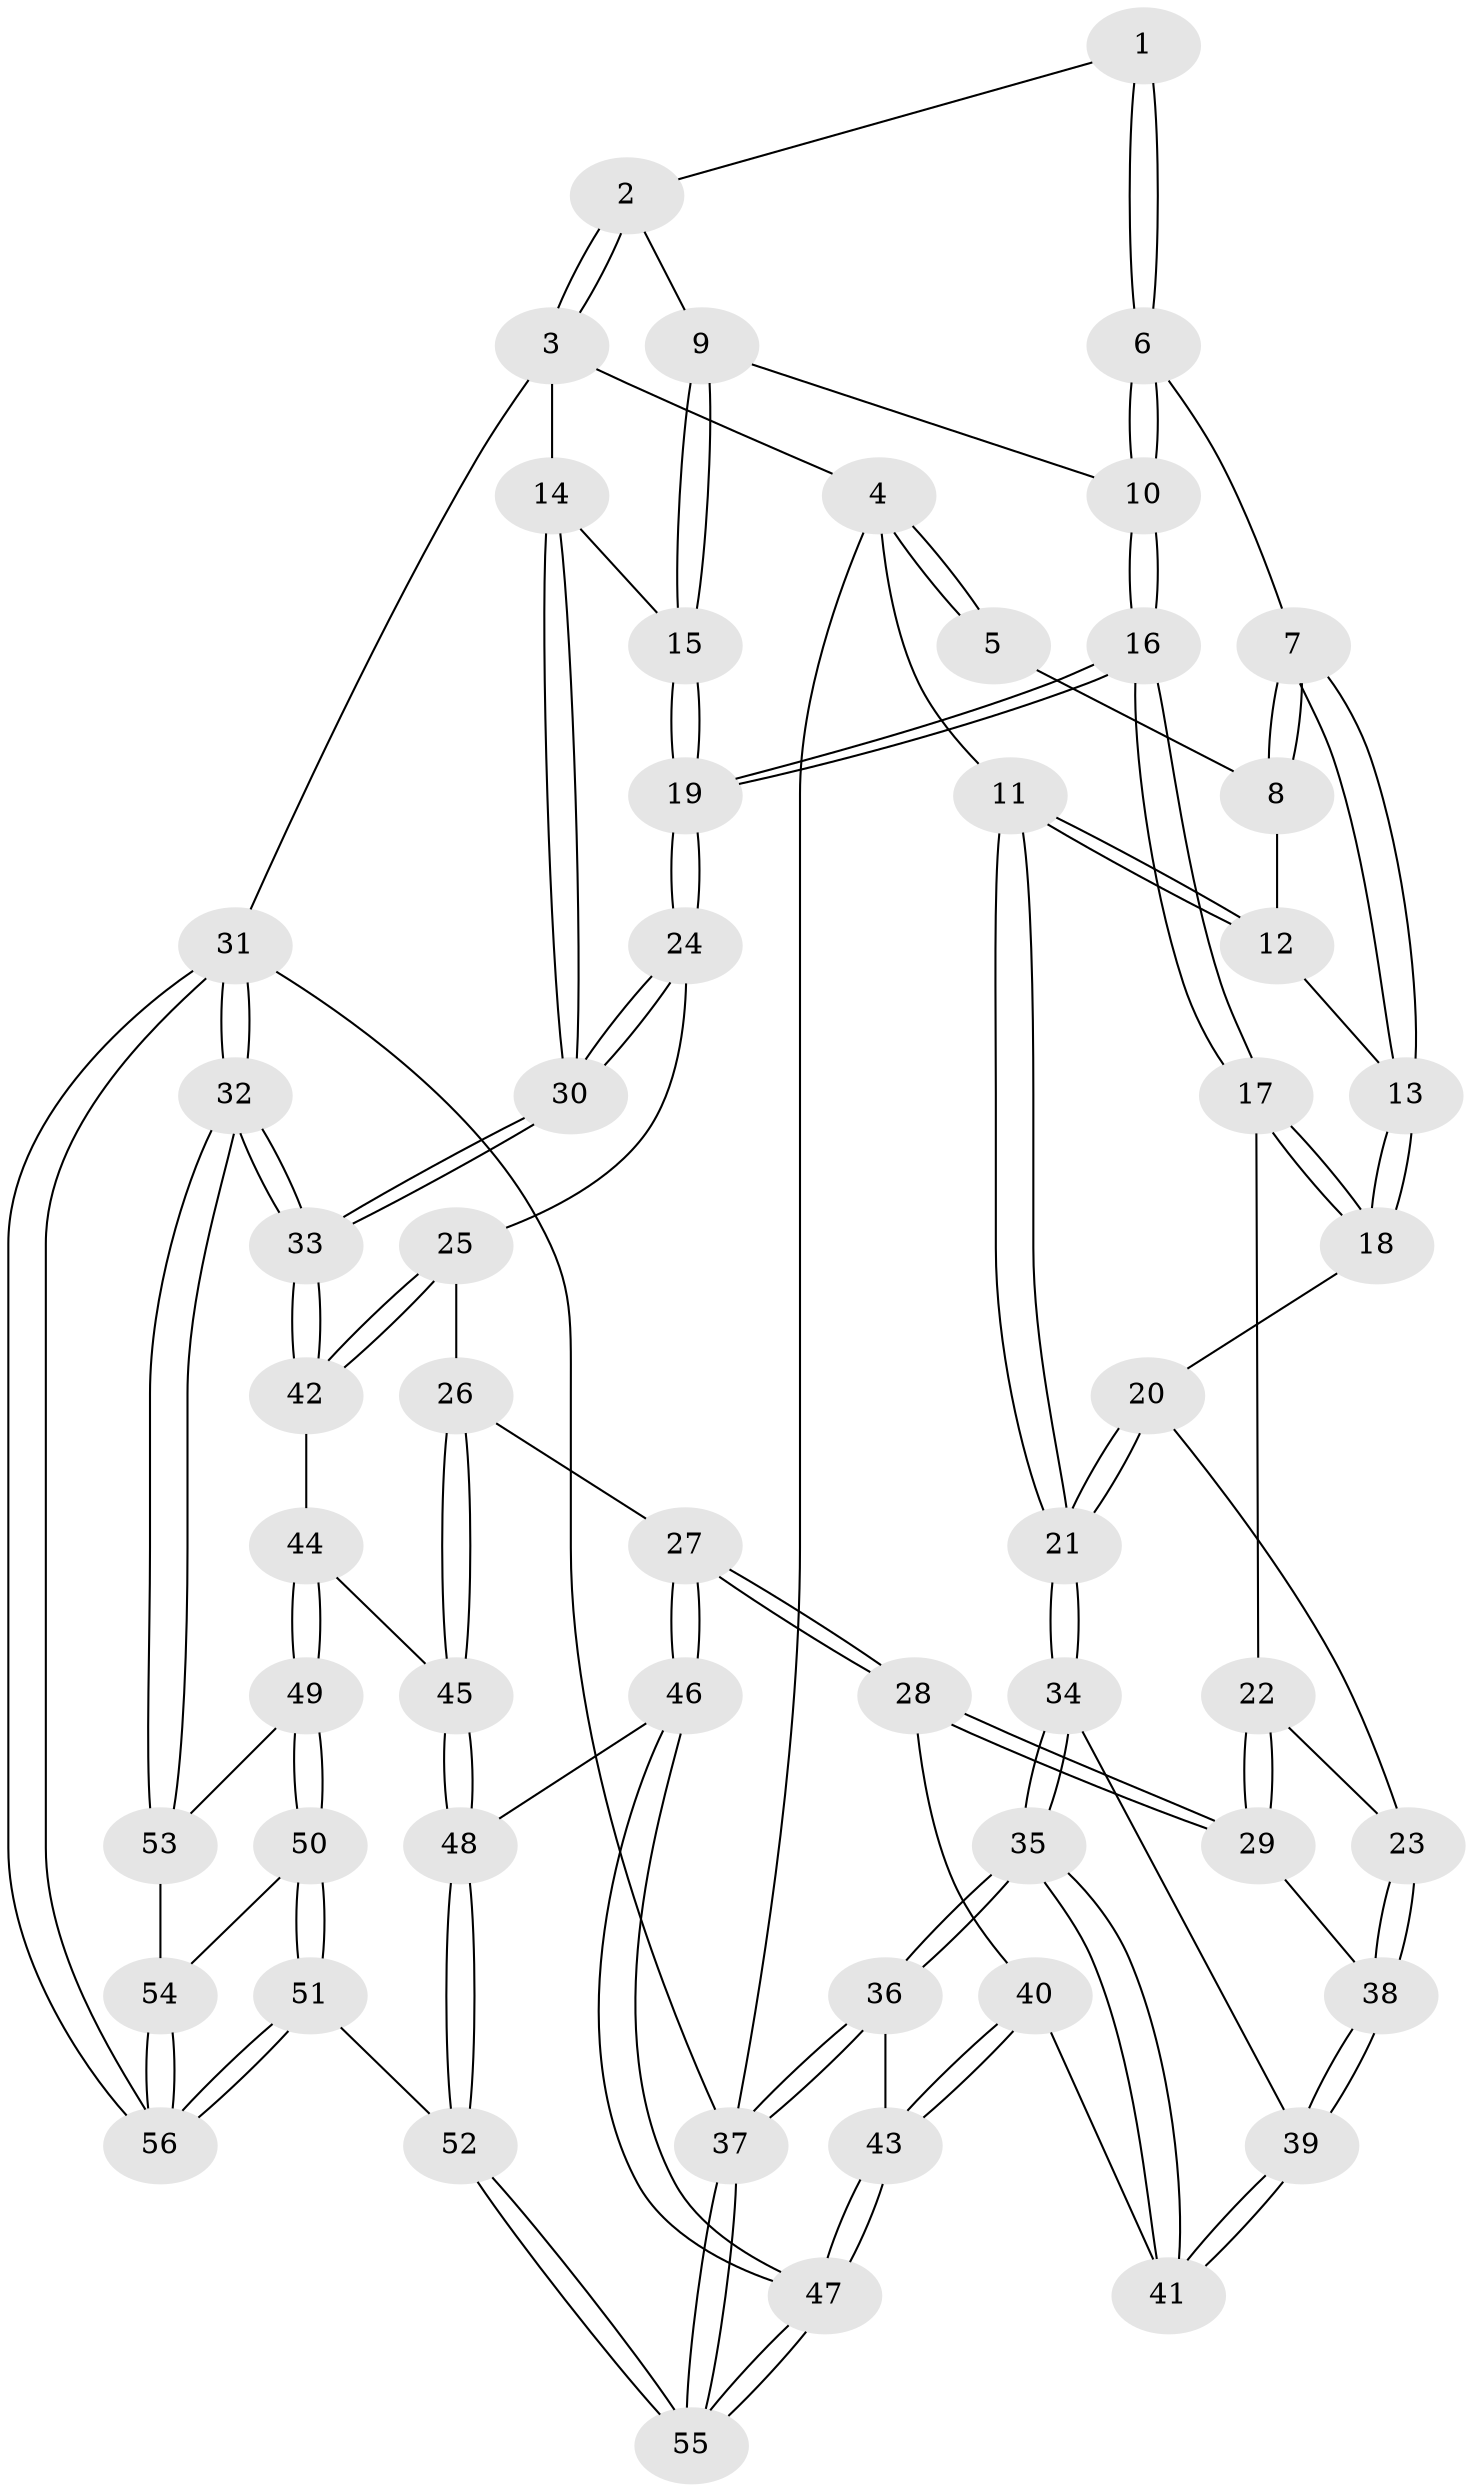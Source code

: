 // coarse degree distribution, {3: 0.22727272727272727, 9: 0.045454545454545456, 5: 0.18181818181818182, 6: 0.045454545454545456, 8: 0.045454545454545456, 4: 0.4090909090909091, 2: 0.045454545454545456}
// Generated by graph-tools (version 1.1) at 2025/21/03/04/25 18:21:17]
// undirected, 56 vertices, 137 edges
graph export_dot {
graph [start="1"]
  node [color=gray90,style=filled];
  1 [pos="+0.7865637428147416+0"];
  2 [pos="+0.9105858805494245+0"];
  3 [pos="+1+0"];
  4 [pos="+0+0"];
  5 [pos="+0.6136448673622757+0"];
  6 [pos="+0.7373479494679713+0.14373645126448595"];
  7 [pos="+0.6207637305487743+0.1188906034520932"];
  8 [pos="+0.5946778119233729+0"];
  9 [pos="+0.7982457200678048+0.13371645368778698"];
  10 [pos="+0.7435573357324567+0.15103558250332852"];
  11 [pos="+0+0"];
  12 [pos="+0.4693492954189192+0.10278549170854988"];
  13 [pos="+0.5485537223686341+0.20086146225952828"];
  14 [pos="+1+0"];
  15 [pos="+1+0.09850918069151694"];
  16 [pos="+0.7696499495037094+0.3413398897824607"];
  17 [pos="+0.5510700884678281+0.32047719554222426"];
  18 [pos="+0.5358482089015588+0.2813179324145201"];
  19 [pos="+0.7746942023416226+0.3448559990501715"];
  20 [pos="+0.12159432666929977+0.12427361128608412"];
  21 [pos="+0+0.022601040925665977"];
  22 [pos="+0.5404807707099047+0.33758363476883296"];
  23 [pos="+0.4237010642072531+0.4168238615764943"];
  24 [pos="+0.8254361635078382+0.4561773944751389"];
  25 [pos="+0.8219761243756784+0.47230142081669146"];
  26 [pos="+0.7014202160792363+0.6188406943592073"];
  27 [pos="+0.657865797143202+0.6325513368018566"];
  28 [pos="+0.6501434634214401+0.62762760387167"];
  29 [pos="+0.5937279345311297+0.5499075357441069"];
  30 [pos="+1+0.373748318252852"];
  31 [pos="+1+1"];
  32 [pos="+1+0.8928342951970937"];
  33 [pos="+1+0.7336850805276722"];
  34 [pos="+0+0.151816692105877"];
  35 [pos="+0+0.57732073006954"];
  36 [pos="+0+0.6637851280340398"];
  37 [pos="+0+1"];
  38 [pos="+0.3816335355330041+0.49614966049143167"];
  39 [pos="+0.3564281781560621+0.5219941125018278"];
  40 [pos="+0.3711788392728077+0.6224189879871612"];
  41 [pos="+0.3520979365461119+0.5365768147398617"];
  42 [pos="+1+0.7240976793739748"];
  43 [pos="+0.3234286553712103+0.8128612391091271"];
  44 [pos="+0.8842800909111986+0.7959650724202764"];
  45 [pos="+0.8840090248936685+0.7958524099444606"];
  46 [pos="+0.6576475974353893+0.6330917957046646"];
  47 [pos="+0.3419749659512799+0.848128647768614"];
  48 [pos="+0.6339582163485162+0.8749379151794388"];
  49 [pos="+0.8780617775744597+0.8671810520015433"];
  50 [pos="+0.7892716034819551+0.9699608616019286"];
  51 [pos="+0.6192782604405374+1"];
  52 [pos="+0.5016919147669888+1"];
  53 [pos="+0.9281410428042808+0.9428301751242572"];
  54 [pos="+0.9309339456517212+0.9863265014951338"];
  55 [pos="+0.41796354034240885+1"];
  56 [pos="+0.9772105425385175+1"];
  1 -- 2;
  1 -- 6;
  1 -- 6;
  2 -- 3;
  2 -- 3;
  2 -- 9;
  3 -- 4;
  3 -- 14;
  3 -- 31;
  4 -- 5;
  4 -- 5;
  4 -- 11;
  4 -- 37;
  5 -- 8;
  6 -- 7;
  6 -- 10;
  6 -- 10;
  7 -- 8;
  7 -- 8;
  7 -- 13;
  7 -- 13;
  8 -- 12;
  9 -- 10;
  9 -- 15;
  9 -- 15;
  10 -- 16;
  10 -- 16;
  11 -- 12;
  11 -- 12;
  11 -- 21;
  11 -- 21;
  12 -- 13;
  13 -- 18;
  13 -- 18;
  14 -- 15;
  14 -- 30;
  14 -- 30;
  15 -- 19;
  15 -- 19;
  16 -- 17;
  16 -- 17;
  16 -- 19;
  16 -- 19;
  17 -- 18;
  17 -- 18;
  17 -- 22;
  18 -- 20;
  19 -- 24;
  19 -- 24;
  20 -- 21;
  20 -- 21;
  20 -- 23;
  21 -- 34;
  21 -- 34;
  22 -- 23;
  22 -- 29;
  22 -- 29;
  23 -- 38;
  23 -- 38;
  24 -- 25;
  24 -- 30;
  24 -- 30;
  25 -- 26;
  25 -- 42;
  25 -- 42;
  26 -- 27;
  26 -- 45;
  26 -- 45;
  27 -- 28;
  27 -- 28;
  27 -- 46;
  27 -- 46;
  28 -- 29;
  28 -- 29;
  28 -- 40;
  29 -- 38;
  30 -- 33;
  30 -- 33;
  31 -- 32;
  31 -- 32;
  31 -- 56;
  31 -- 56;
  31 -- 37;
  32 -- 33;
  32 -- 33;
  32 -- 53;
  32 -- 53;
  33 -- 42;
  33 -- 42;
  34 -- 35;
  34 -- 35;
  34 -- 39;
  35 -- 36;
  35 -- 36;
  35 -- 41;
  35 -- 41;
  36 -- 37;
  36 -- 37;
  36 -- 43;
  37 -- 55;
  37 -- 55;
  38 -- 39;
  38 -- 39;
  39 -- 41;
  39 -- 41;
  40 -- 41;
  40 -- 43;
  40 -- 43;
  42 -- 44;
  43 -- 47;
  43 -- 47;
  44 -- 45;
  44 -- 49;
  44 -- 49;
  45 -- 48;
  45 -- 48;
  46 -- 47;
  46 -- 47;
  46 -- 48;
  47 -- 55;
  47 -- 55;
  48 -- 52;
  48 -- 52;
  49 -- 50;
  49 -- 50;
  49 -- 53;
  50 -- 51;
  50 -- 51;
  50 -- 54;
  51 -- 52;
  51 -- 56;
  51 -- 56;
  52 -- 55;
  52 -- 55;
  53 -- 54;
  54 -- 56;
  54 -- 56;
}

